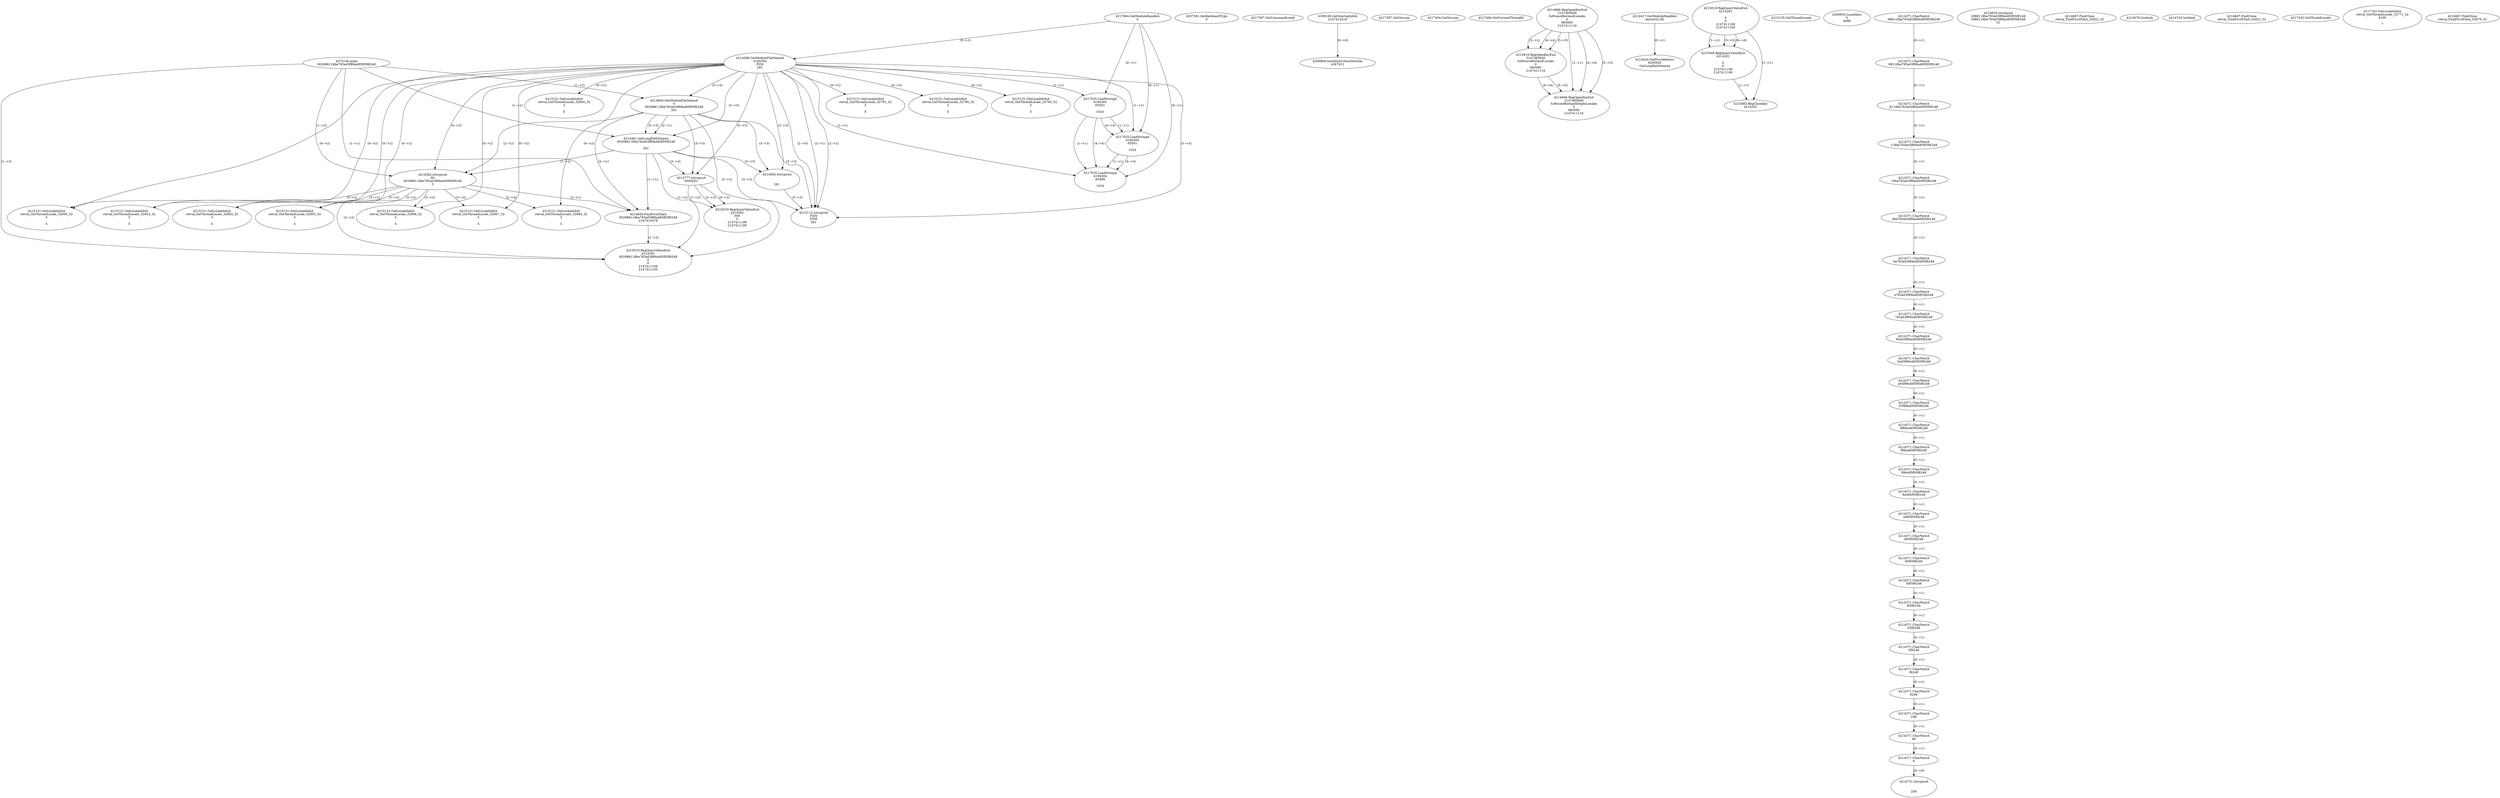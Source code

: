 // Global SCDG with merge call
digraph {
	0 [label="4270136.main
002988118be783a03f89a485f05f6248"]
	1 [label="4217684.GetModuleHandleA
0"]
	2 [label="4207361.GetKeyboardType
0"]
	3 [label="4217367.GetCommandLineA
"]
	4 [label="4199106.GetStartupInfoA
2147412416"]
	5 [label="4217387.GetVersion
"]
	6 [label="4217404.GetVersion
"]
	7 [label="4217464.GetCurrentThreadId
"]
	8 [label="4214286.GetModuleFileNameA
4194304
PZM
261"]
	1 -> 8 [label="(0-->1)"]
	9 [label="4214856.GetModuleFileNameA
0
002988118be783a03f89a485f05f6248
261"]
	0 -> 9 [label="(1-->2)"]
	8 -> 9 [label="(3-->3)"]
	10 [label="4214886.RegOpenKeyExA
2147483649
Software\Borland\Locales
0
983065
2147411116"]
	11 [label="4214916.RegOpenKeyExA
2147483650
Software\Borland\Locales
0
983065
2147411116"]
	10 -> 11 [label="(2-->2)"]
	10 -> 11 [label="(4-->4)"]
	10 -> 11 [label="(5-->5)"]
	12 [label="4214946.RegOpenKeyExA
2147483649
Software\Borland\Delphi\Locales
0
983065
2147411116"]
	10 -> 12 [label="(1-->1)"]
	10 -> 12 [label="(4-->4)"]
	11 -> 12 [label="(4-->4)"]
	10 -> 12 [label="(5-->5)"]
	11 -> 12 [label="(5-->5)"]
	13 [label="4214417.GetModuleHandleA
kernel32.dll"]
	14 [label="4214434.GetProcAddress
6295592
GetLongPathNameA"]
	13 -> 14 [label="(0-->1)"]
	15 [label="4214461.GetLongPathNameA
002988118be783a03f89a485f05f6248

261"]
	0 -> 15 [label="(1-->1)"]
	9 -> 15 [label="(2-->1)"]
	8 -> 15 [label="(3-->3)"]
	9 -> 15 [label="(3-->3)"]
	16 [label="4214482.lstrcpynA


261"]
	8 -> 16 [label="(3-->3)"]
	9 -> 16 [label="(3-->3)"]
	15 -> 16 [label="(3-->3)"]
	17 [label="4215019.RegQueryValueExA
4214291

0
0
2147411106
2147411100"]
	18 [label="4215049.RegQueryValueExA
4214291

0
0
2147411106
2147411100"]
	17 -> 18 [label="(1-->1)"]
	17 -> 18 [label="(5-->5)"]
	17 -> 18 [label="(6-->6)"]
	19 [label="4215083.RegCloseKey
4214291"]
	17 -> 19 [label="(1-->1)"]
	18 -> 19 [label="(1-->1)"]
	20 [label="4215112.lstrcpynA
PZM
PZM
261"]
	8 -> 20 [label="(2-->1)"]
	8 -> 20 [label="(2-->2)"]
	8 -> 20 [label="(3-->3)"]
	9 -> 20 [label="(3-->3)"]
	15 -> 20 [label="(3-->3)"]
	16 -> 20 [label="(3-->3)"]
	8 -> 20 [label="(2-->0)"]
	21 [label="4215125.GetThreadLocale
"]
	22 [label="4215131.GetLocaleInfoA
retval_GetThreadLocale_32800_32
3

5"]
	8 -> 22 [label="(0-->2)"]
	23 [label="4217025.LoadStringA
4194304
65502

1024"]
	1 -> 23 [label="(0-->1)"]
	8 -> 23 [label="(1-->1)"]
	24 [label="4217025.LoadStringA
4194304
65501

1024"]
	1 -> 24 [label="(0-->1)"]
	8 -> 24 [label="(1-->1)"]
	23 -> 24 [label="(1-->1)"]
	23 -> 24 [label="(4-->4)"]
	25 [label="4200894.InitializeCriticalSection
4367812"]
	4 -> 25 [label="(0-->0)"]
	26 [label="4200955.LocalAlloc
0
4088"]
	27 [label="4214582.lstrcpynA
00
002988118be783a03f89a485f05f6248
3"]
	0 -> 27 [label="(1-->2)"]
	9 -> 27 [label="(2-->2)"]
	15 -> 27 [label="(1-->2)"]
	8 -> 27 [label="(0-->3)"]
	28 [label="4214371.CharNextA
988118be783a03f89a485f05f6248"]
	29 [label="4214371.CharNextA
88118be783a03f89a485f05f6248"]
	28 -> 29 [label="(0-->1)"]
	30 [label="4214371.CharNextA
8118be783a03f89a485f05f6248"]
	29 -> 30 [label="(0-->1)"]
	31 [label="4214371.CharNextA
118be783a03f89a485f05f6248"]
	30 -> 31 [label="(0-->1)"]
	32 [label="4214371.CharNextA
18be783a03f89a485f05f6248"]
	31 -> 32 [label="(0-->1)"]
	33 [label="4214371.CharNextA
8be783a03f89a485f05f6248"]
	32 -> 33 [label="(0-->1)"]
	34 [label="4214371.CharNextA
be783a03f89a485f05f6248"]
	33 -> 34 [label="(0-->1)"]
	35 [label="4214371.CharNextA
e783a03f89a485f05f6248"]
	34 -> 35 [label="(0-->1)"]
	36 [label="4214371.CharNextA
783a03f89a485f05f6248"]
	35 -> 36 [label="(0-->1)"]
	37 [label="4214371.CharNextA
83a03f89a485f05f6248"]
	36 -> 37 [label="(0-->1)"]
	38 [label="4214371.CharNextA
3a03f89a485f05f6248"]
	37 -> 38 [label="(0-->1)"]
	39 [label="4214371.CharNextA
a03f89a485f05f6248"]
	38 -> 39 [label="(0-->1)"]
	40 [label="4214371.CharNextA
03f89a485f05f6248"]
	39 -> 40 [label="(0-->1)"]
	41 [label="4214371.CharNextA
3f89a485f05f6248"]
	40 -> 41 [label="(0-->1)"]
	42 [label="4214371.CharNextA
f89a485f05f6248"]
	41 -> 42 [label="(0-->1)"]
	43 [label="4214371.CharNextA
89a485f05f6248"]
	42 -> 43 [label="(0-->1)"]
	44 [label="4214371.CharNextA
9a485f05f6248"]
	43 -> 44 [label="(0-->1)"]
	45 [label="4214371.CharNextA
a485f05f6248"]
	44 -> 45 [label="(0-->1)"]
	46 [label="4214371.CharNextA
485f05f6248"]
	45 -> 46 [label="(0-->1)"]
	47 [label="4214371.CharNextA
85f05f6248"]
	46 -> 47 [label="(0-->1)"]
	48 [label="4214371.CharNextA
5f05f6248"]
	47 -> 48 [label="(0-->1)"]
	49 [label="4214371.CharNextA
f05f6248"]
	48 -> 49 [label="(0-->1)"]
	50 [label="4214371.CharNextA
05f6248"]
	49 -> 50 [label="(0-->1)"]
	51 [label="4214371.CharNextA
5f6248"]
	50 -> 51 [label="(0-->1)"]
	52 [label="4214371.CharNextA
f6248"]
	51 -> 52 [label="(0-->1)"]
	53 [label="4214371.CharNextA
6248"]
	52 -> 53 [label="(0-->1)"]
	54 [label="4214371.CharNextA
248"]
	53 -> 54 [label="(0-->1)"]
	55 [label="4214371.CharNextA
48"]
	54 -> 55 [label="(0-->1)"]
	56 [label="4214371.CharNextA
8"]
	55 -> 56 [label="(0-->1)"]
	57 [label="4214635.lstrcpynA
2988118be783a03f89a485f05f6248
2988118be783a03f89a485f05f6248
31"]
	58 [label="4214654.FindFirstFileA
002988118be783a03f89a485f05f6248
2147410478"]
	0 -> 58 [label="(1-->1)"]
	9 -> 58 [label="(2-->1)"]
	15 -> 58 [label="(1-->1)"]
	27 -> 58 [label="(2-->1)"]
	59 [label="4214667.FindClose
retval_FindFirstFileA_32822_32"]
	60 [label="4214679.lstrlenA
"]
	61 [label="4214731.lstrcpynA


258"]
	56 -> 61 [label="(0-->0)"]
	62 [label="4214743.lstrlenA
"]
	63 [label="4214777.lstrcpynA
00\
00\
261"]
	8 -> 63 [label="(3-->3)"]
	9 -> 63 [label="(3-->3)"]
	15 -> 63 [label="(3-->3)"]
	64 [label="4215019.RegQueryValueExA
4214291
00\
0
0
2147411106
2147411100"]
	63 -> 64 [label="(1-->2)"]
	63 -> 64 [label="(2-->2)"]
	63 -> 64 [label="(0-->2)"]
	65 [label="4215131.GetLocaleInfoA
retval_GetThreadLocale_32855_32
3

5"]
	8 -> 65 [label="(0-->2)"]
	27 -> 65 [label="(3-->2)"]
	66 [label="4215019.RegQueryValueExA
4214291
002988118be783a03f89a485f05f6248
0
0
2147411106
2147411100"]
	0 -> 66 [label="(1-->2)"]
	9 -> 66 [label="(2-->2)"]
	15 -> 66 [label="(1-->2)"]
	27 -> 66 [label="(2-->2)"]
	58 -> 66 [label="(1-->2)"]
	67 [label="4215131.GetLocaleInfoA
retval_GetThreadLocale_32884_32
3

5"]
	8 -> 67 [label="(0-->2)"]
	27 -> 67 [label="(3-->2)"]
	68 [label="4214667.FindClose
retval_FindFirstFileA_32821_32"]
	69 [label="4215131.GetLocaleInfoA
retval_GetThreadLocale_32867_32
3

5"]
	8 -> 69 [label="(0-->2)"]
	27 -> 69 [label="(3-->2)"]
	70 [label="4215131.GetLocaleInfoA
retval_GetThreadLocale_32862_32
3

5"]
	8 -> 70 [label="(0-->2)"]
	27 -> 70 [label="(3-->2)"]
	71 [label="4215131.GetLocaleInfoA
retval_GetThreadLocale_32791_32
3

5"]
	8 -> 71 [label="(0-->2)"]
	72 [label="4217025.LoadStringA
4194304
65499

1024"]
	1 -> 72 [label="(0-->1)"]
	8 -> 72 [label="(1-->1)"]
	23 -> 72 [label="(1-->1)"]
	24 -> 72 [label="(1-->1)"]
	23 -> 72 [label="(4-->4)"]
	24 -> 72 [label="(4-->4)"]
	73 [label="4215131.GetLocaleInfoA
retval_GetThreadLocale_32790_32
3

5"]
	8 -> 73 [label="(0-->2)"]
	74 [label="4215131.GetLocaleInfoA
retval_GetThreadLocale_32856_32
3

5"]
	8 -> 74 [label="(0-->2)"]
	27 -> 74 [label="(3-->2)"]
	75 [label="4217432.GetThreadLocale
"]
	76 [label="4217102.GetLocaleInfoA
retval_GetThreadLocale_32771_32
4100

7"]
	77 [label="4214667.FindClose
retval_FindFirstFileA_32879_32"]
	78 [label="4215131.GetLocaleInfoA
retval_GetThreadLocale_32924_32
3

5"]
	8 -> 78 [label="(0-->2)"]
	27 -> 78 [label="(3-->2)"]
	79 [label="4215131.GetLocaleInfoA
retval_GetThreadLocale_32896_32
3

5"]
	8 -> 79 [label="(0-->2)"]
	27 -> 79 [label="(3-->2)"]
	80 [label="4215131.GetLocaleInfoA
retval_GetThreadLocale_32793_32
3

5"]
	8 -> 80 [label="(0-->2)"]
}
